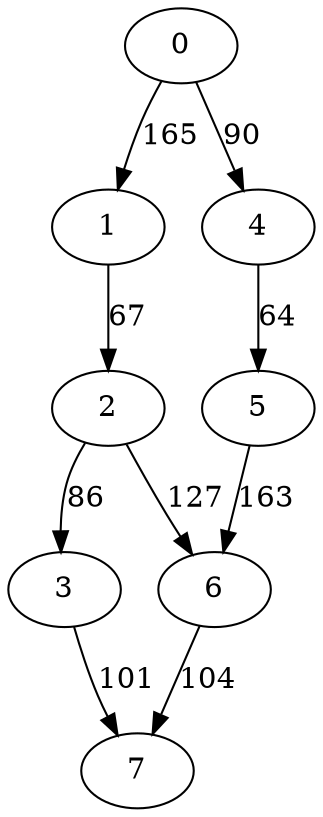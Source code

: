 digraph t10p2r5_5 {
0 -> 1 [ label = 165 ];
0 -> 4 [ label = 90 ];
1 -> 2 [ label = 67 ];
2 -> 3 [ label = 86 ];
2 -> 6 [ label = 127 ];
3 -> 7 [ label = 101 ];
4 -> 5 [ label = 64 ];
5 -> 6 [ label = 163 ];
6 -> 7 [ label = 104 ];
 }

